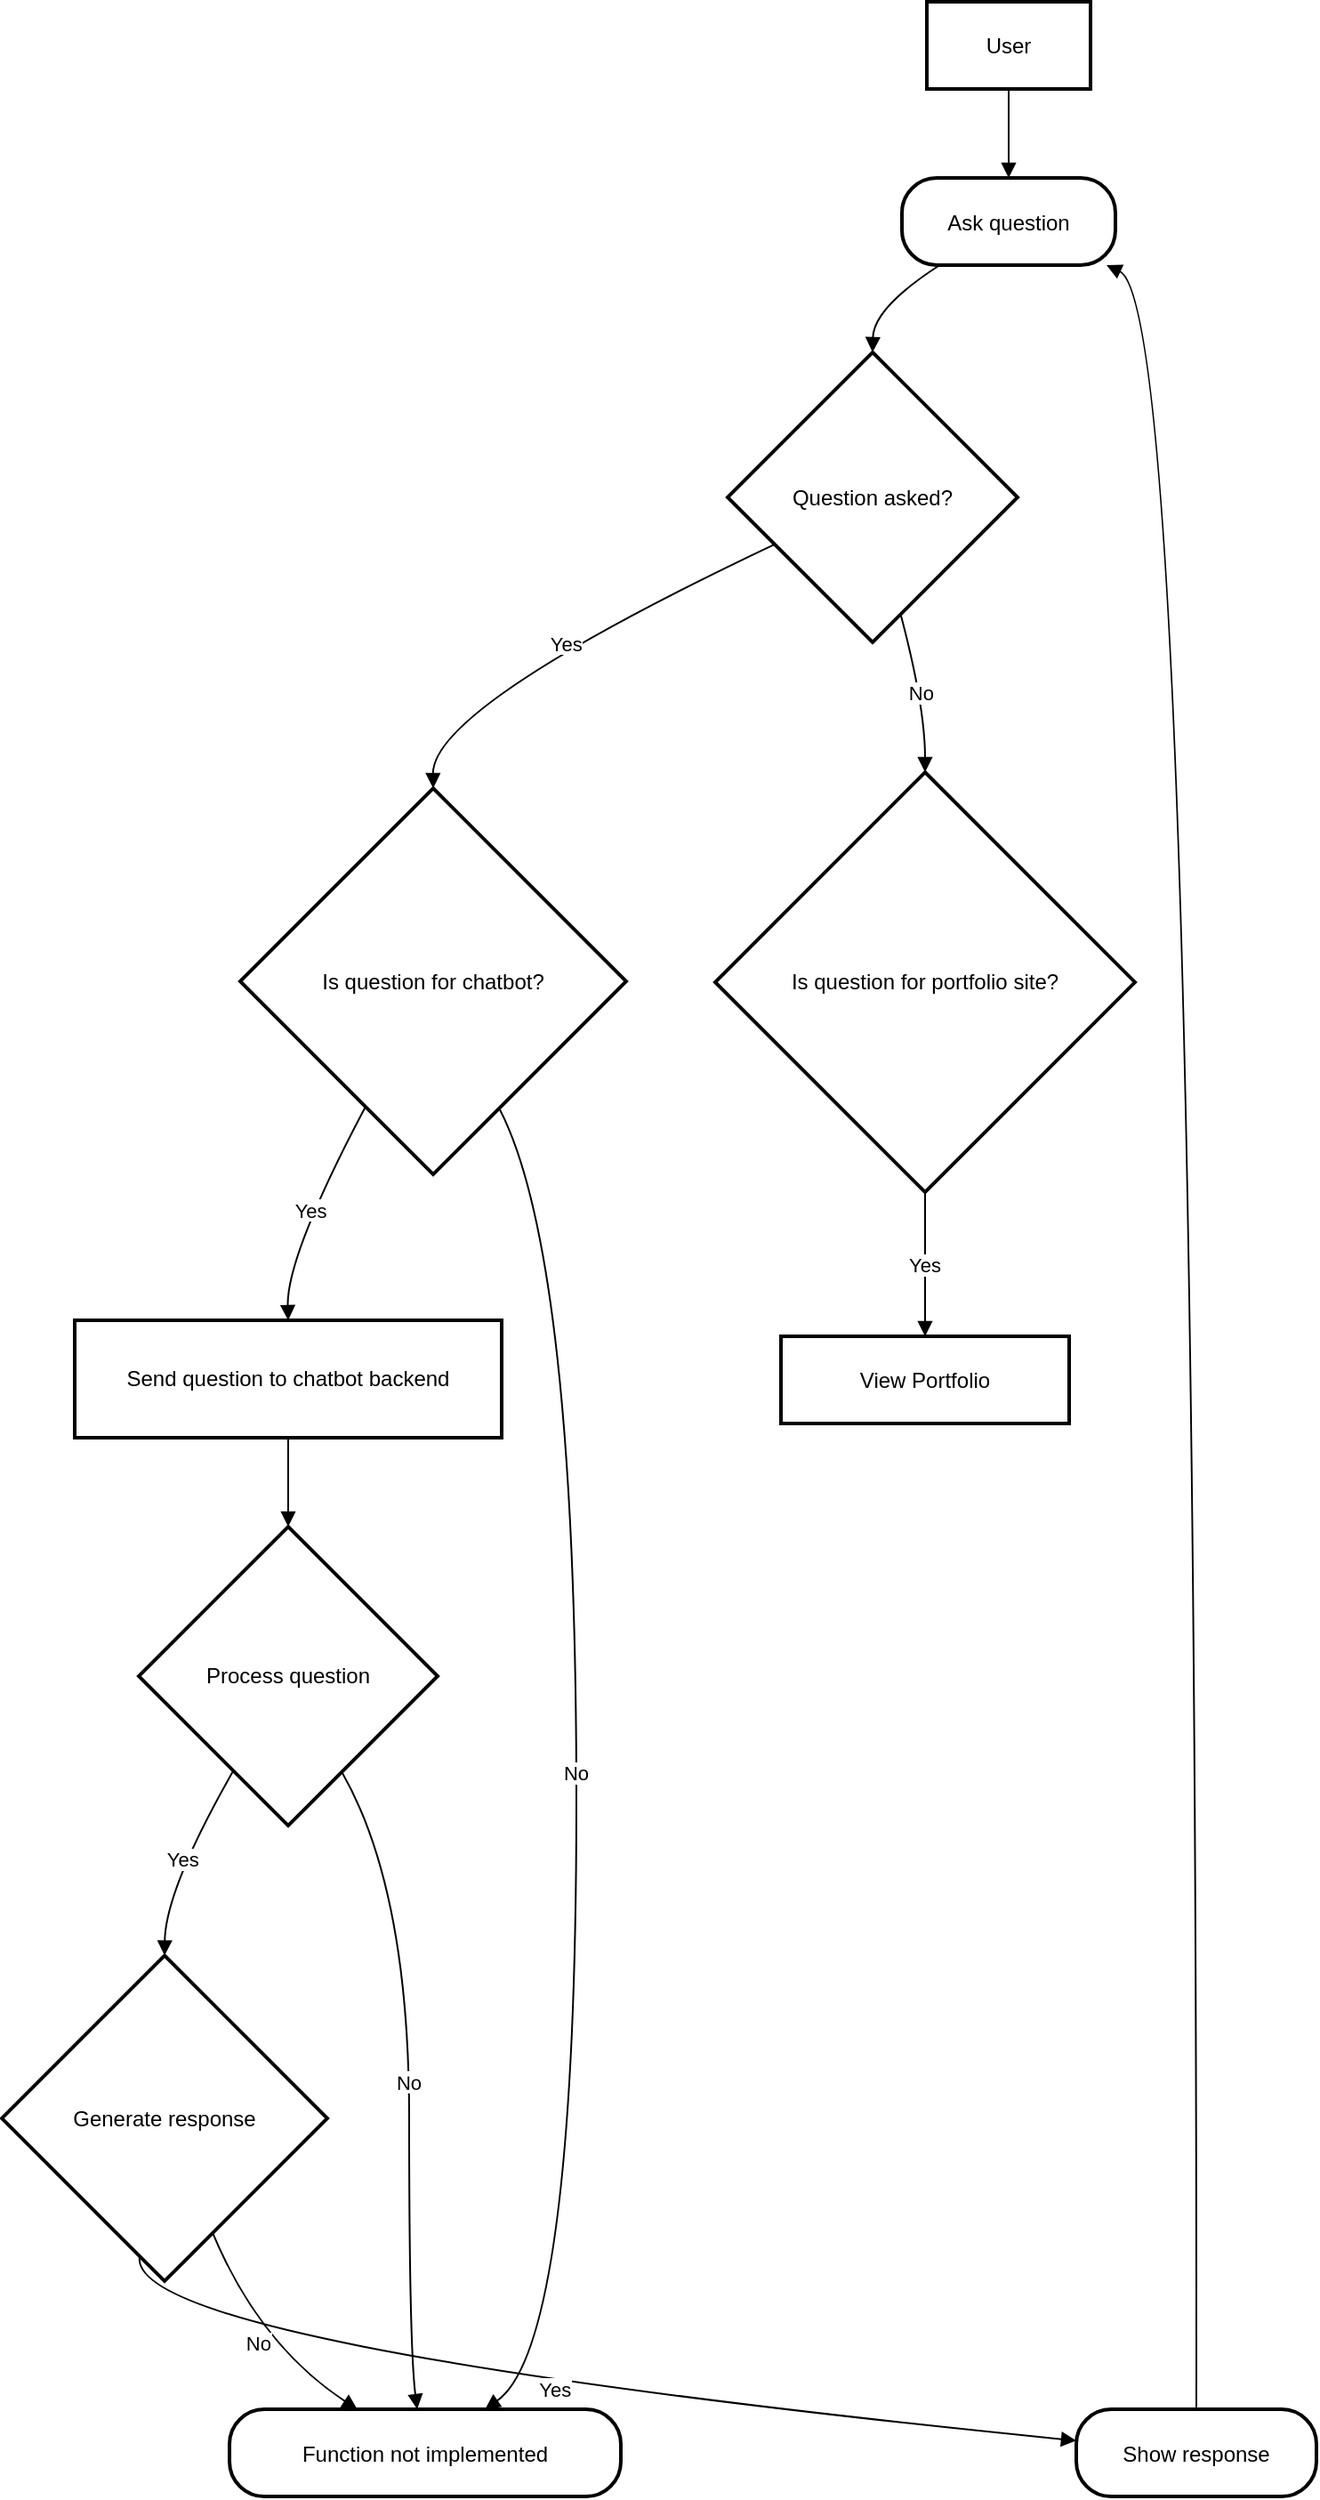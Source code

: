 <mxfile version="24.8.4">
  <diagram name="Page-1" id="a-Oj2Ixuf5GKJPlVZ-C3">
    <mxGraphModel>
      <root>
        <mxCell id="0" />
        <mxCell id="1" parent="0" />
        <mxCell id="2" value="User" style="whiteSpace=wrap;strokeWidth=2;" vertex="1" parent="1">
          <mxGeometry x="528" y="8" width="92" height="49" as="geometry" />
        </mxCell>
        <mxCell id="3" value="Ask question" style="rounded=1;arcSize=40;strokeWidth=2" vertex="1" parent="1">
          <mxGeometry x="514" y="107" width="120" height="49" as="geometry" />
        </mxCell>
        <mxCell id="4" value="Question asked?" style="rhombus;strokeWidth=2;whiteSpace=wrap;" vertex="1" parent="1">
          <mxGeometry x="416" y="205" width="163" height="163" as="geometry" />
        </mxCell>
        <mxCell id="5" value="Is question for chatbot?" style="rhombus;strokeWidth=2;whiteSpace=wrap;" vertex="1" parent="1">
          <mxGeometry x="142" y="450" width="217" height="217" as="geometry" />
        </mxCell>
        <mxCell id="6" value="Is question for portfolio site?" style="rhombus;strokeWidth=2;whiteSpace=wrap;" vertex="1" parent="1">
          <mxGeometry x="409" y="441" width="236" height="236" as="geometry" />
        </mxCell>
        <mxCell id="7" value="View Portfolio" style="whiteSpace=wrap;strokeWidth=2;" vertex="1" parent="1">
          <mxGeometry x="446" y="758" width="162" height="49" as="geometry" />
        </mxCell>
        <mxCell id="8" value="Send question to chatbot backend" style="whiteSpace=wrap;strokeWidth=2;" vertex="1" parent="1">
          <mxGeometry x="49" y="749" width="240" height="66" as="geometry" />
        </mxCell>
        <mxCell id="9" value="Function not implemented" style="rounded=1;arcSize=40;strokeWidth=2" vertex="1" parent="1">
          <mxGeometry x="136" y="1361" width="220" height="49" as="geometry" />
        </mxCell>
        <mxCell id="10" value="Process question" style="rhombus;strokeWidth=2;whiteSpace=wrap;" vertex="1" parent="1">
          <mxGeometry x="85" y="865" width="168" height="168" as="geometry" />
        </mxCell>
        <mxCell id="11" value="Generate response" style="rhombus;strokeWidth=2;whiteSpace=wrap;" vertex="1" parent="1">
          <mxGeometry x="8" y="1106" width="183" height="183" as="geometry" />
        </mxCell>
        <mxCell id="12" value="Show response" style="rounded=1;arcSize=40;strokeWidth=2" vertex="1" parent="1">
          <mxGeometry x="612" y="1361" width="135" height="49" as="geometry" />
        </mxCell>
        <mxCell id="13" value="" style="curved=1;startArrow=none;endArrow=block;exitX=0.5;exitY=0.99;entryX=0.5;entryY=-0.01;" edge="1" parent="1" source="2" target="3">
          <mxGeometry relative="1" as="geometry">
            <Array as="points" />
          </mxGeometry>
        </mxCell>
        <mxCell id="14" value="" style="curved=1;startArrow=none;endArrow=block;exitX=0.19;exitY=0.98;entryX=0.5;entryY=0;" edge="1" parent="1" source="3" target="4">
          <mxGeometry relative="1" as="geometry">
            <Array as="points">
              <mxPoint x="498" y="180" />
            </Array>
          </mxGeometry>
        </mxCell>
        <mxCell id="15" value="Yes" style="curved=1;startArrow=none;endArrow=block;exitX=0;exitY=0.74;entryX=0.5;entryY=0;" edge="1" parent="1" source="4" target="5">
          <mxGeometry relative="1" as="geometry">
            <Array as="points">
              <mxPoint x="250" y="404" />
            </Array>
          </mxGeometry>
        </mxCell>
        <mxCell id="16" value="No" style="curved=1;startArrow=none;endArrow=block;exitX=0.62;exitY=1;entryX=0.5;entryY=0;" edge="1" parent="1" source="4" target="6">
          <mxGeometry relative="1" as="geometry">
            <Array as="points">
              <mxPoint x="527" y="404" />
            </Array>
          </mxGeometry>
        </mxCell>
        <mxCell id="17" value="Yes" style="curved=1;startArrow=none;endArrow=block;exitX=0.5;exitY=1;entryX=0.5;entryY=0;" edge="1" parent="1" source="6" target="7">
          <mxGeometry relative="1" as="geometry">
            <Array as="points" />
          </mxGeometry>
        </mxCell>
        <mxCell id="18" value="Yes" style="curved=1;startArrow=none;endArrow=block;exitX=0.23;exitY=1;entryX=0.5;entryY=0;" edge="1" parent="1" source="5" target="8">
          <mxGeometry relative="1" as="geometry">
            <Array as="points">
              <mxPoint x="168" y="713" />
            </Array>
          </mxGeometry>
        </mxCell>
        <mxCell id="19" value="No" style="curved=1;startArrow=none;endArrow=block;exitX=0.76;exitY=1;entryX=0.65;entryY=0.01;" edge="1" parent="1" source="5" target="9">
          <mxGeometry relative="1" as="geometry">
            <Array as="points">
              <mxPoint x="331" y="713" />
              <mxPoint x="331" y="1325" />
            </Array>
          </mxGeometry>
        </mxCell>
        <mxCell id="20" value="" style="curved=1;startArrow=none;endArrow=block;exitX=0.5;exitY=1;entryX=0.5;entryY=0;" edge="1" parent="1" source="8" target="10">
          <mxGeometry relative="1" as="geometry">
            <Array as="points" />
          </mxGeometry>
        </mxCell>
        <mxCell id="21" value="Yes" style="curved=1;startArrow=none;endArrow=block;exitX=0.21;exitY=1;entryX=0.5;entryY=0;" edge="1" parent="1" source="10" target="11">
          <mxGeometry relative="1" as="geometry">
            <Array as="points">
              <mxPoint x="100" y="1069" />
            </Array>
          </mxGeometry>
        </mxCell>
        <mxCell id="22" value="Yes" style="curved=1;startArrow=none;endArrow=block;exitX=0.41;exitY=1;entryX=0;entryY=0.36;" edge="1" parent="1" source="11" target="12">
          <mxGeometry relative="1" as="geometry">
            <Array as="points">
              <mxPoint x="77" y="1325" />
            </Array>
          </mxGeometry>
        </mxCell>
        <mxCell id="23" value="" style="curved=1;startArrow=none;endArrow=block;exitX=0.5;exitY=0.01;entryX=0.94;entryY=0.98;" edge="1" parent="1" source="12" target="3">
          <mxGeometry relative="1" as="geometry">
            <Array as="points">
              <mxPoint x="680" y="180" />
            </Array>
          </mxGeometry>
        </mxCell>
        <mxCell id="24" value="No" style="curved=1;startArrow=none;endArrow=block;exitX=0.71;exitY=1;entryX=0.33;entryY=0.01;" edge="1" parent="1" source="11" target="9">
          <mxGeometry relative="1" as="geometry">
            <Array as="points">
              <mxPoint x="153" y="1325" />
            </Array>
          </mxGeometry>
        </mxCell>
        <mxCell id="25" value="No" style="curved=1;startArrow=none;endArrow=block;exitX=0.78;exitY=1;entryX=0.48;entryY=0.01;" edge="1" parent="1" source="10" target="9">
          <mxGeometry relative="1" as="geometry">
            <Array as="points">
              <mxPoint x="237" y="1069" />
              <mxPoint x="237" y="1325" />
            </Array>
          </mxGeometry>
        </mxCell>
      </root>
    </mxGraphModel>
  </diagram>
</mxfile>
